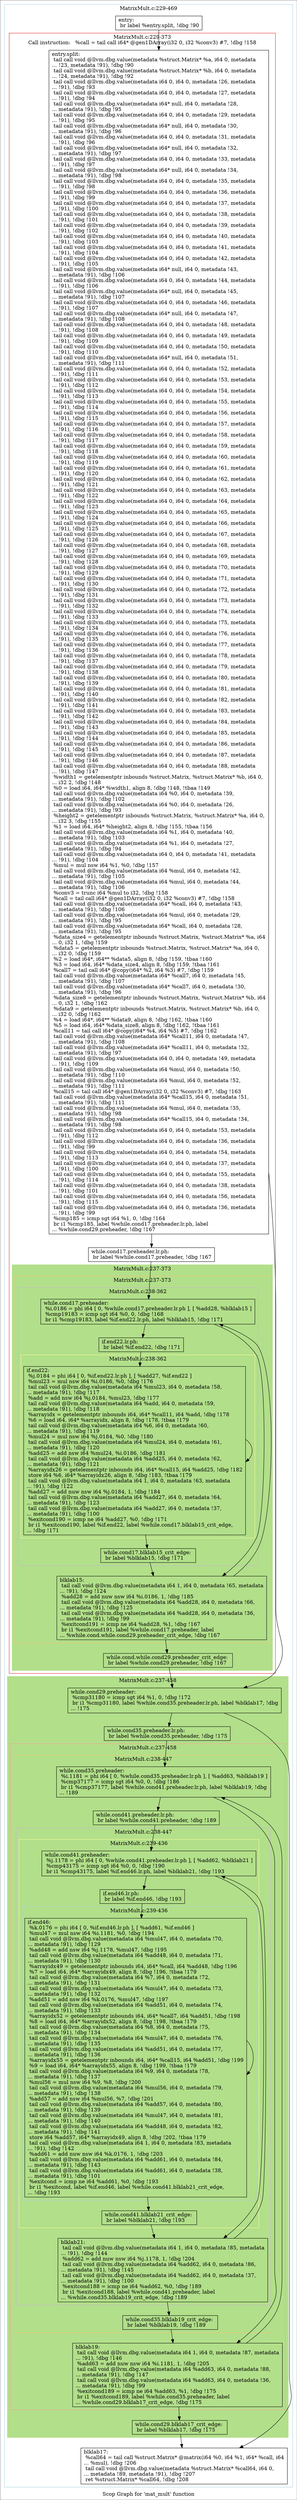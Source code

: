digraph "Scop Graph for 'mat_mult' function" {
	label="Scop Graph for 'mat_mult' function";

	Node0xa85ce90 [shape=record,label="{entry:\l  br label %entry.split, !dbg !90\l}"];
	Node0xa85ce90 -> Node0xa8a8df0;
	Node0xa8a8df0 [shape=record,label="{entry.split:                                      \l  tail call void @llvm.dbg.value(metadata %struct.Matrix* %a, i64 0, metadata\l... !23, metadata !91), !dbg !90\l  tail call void @llvm.dbg.value(metadata %struct.Matrix* %b, i64 0, metadata\l... !24, metadata !91), !dbg !92\l  tail call void @llvm.dbg.value(metadata i64 0, i64 0, metadata !26, metadata\l... !91), !dbg !93\l  tail call void @llvm.dbg.value(metadata i64 0, i64 0, metadata !27, metadata\l... !91), !dbg !94\l  tail call void @llvm.dbg.value(metadata i64* null, i64 0, metadata !28,\l... metadata !91), !dbg !95\l  tail call void @llvm.dbg.value(metadata i64 0, i64 0, metadata !29, metadata\l... !91), !dbg !95\l  tail call void @llvm.dbg.value(metadata i64* null, i64 0, metadata !30,\l... metadata !91), !dbg !96\l  tail call void @llvm.dbg.value(metadata i64 0, i64 0, metadata !31, metadata\l... !91), !dbg !96\l  tail call void @llvm.dbg.value(metadata i64* null, i64 0, metadata !32,\l... metadata !91), !dbg !97\l  tail call void @llvm.dbg.value(metadata i64 0, i64 0, metadata !33, metadata\l... !91), !dbg !97\l  tail call void @llvm.dbg.value(metadata i64* null, i64 0, metadata !34,\l... metadata !91), !dbg !98\l  tail call void @llvm.dbg.value(metadata i64 0, i64 0, metadata !35, metadata\l... !91), !dbg !98\l  tail call void @llvm.dbg.value(metadata i64 0, i64 0, metadata !36, metadata\l... !91), !dbg !99\l  tail call void @llvm.dbg.value(metadata i64 0, i64 0, metadata !37, metadata\l... !91), !dbg !100\l  tail call void @llvm.dbg.value(metadata i64 0, i64 0, metadata !38, metadata\l... !91), !dbg !101\l  tail call void @llvm.dbg.value(metadata i64 0, i64 0, metadata !39, metadata\l... !91), !dbg !102\l  tail call void @llvm.dbg.value(metadata i64 0, i64 0, metadata !40, metadata\l... !91), !dbg !103\l  tail call void @llvm.dbg.value(metadata i64 0, i64 0, metadata !41, metadata\l... !91), !dbg !104\l  tail call void @llvm.dbg.value(metadata i64 0, i64 0, metadata !42, metadata\l... !91), !dbg !105\l  tail call void @llvm.dbg.value(metadata i64* null, i64 0, metadata !43,\l... metadata !91), !dbg !106\l  tail call void @llvm.dbg.value(metadata i64 0, i64 0, metadata !44, metadata\l... !91), !dbg !106\l  tail call void @llvm.dbg.value(metadata i64* null, i64 0, metadata !45,\l... metadata !91), !dbg !107\l  tail call void @llvm.dbg.value(metadata i64 0, i64 0, metadata !46, metadata\l... !91), !dbg !107\l  tail call void @llvm.dbg.value(metadata i64* null, i64 0, metadata !47,\l... metadata !91), !dbg !108\l  tail call void @llvm.dbg.value(metadata i64 0, i64 0, metadata !48, metadata\l... !91), !dbg !108\l  tail call void @llvm.dbg.value(metadata i64 0, i64 0, metadata !49, metadata\l... !91), !dbg !109\l  tail call void @llvm.dbg.value(metadata i64 0, i64 0, metadata !50, metadata\l... !91), !dbg !110\l  tail call void @llvm.dbg.value(metadata i64* null, i64 0, metadata !51,\l... metadata !91), !dbg !111\l  tail call void @llvm.dbg.value(metadata i64 0, i64 0, metadata !52, metadata\l... !91), !dbg !111\l  tail call void @llvm.dbg.value(metadata i64 0, i64 0, metadata !53, metadata\l... !91), !dbg !112\l  tail call void @llvm.dbg.value(metadata i64 0, i64 0, metadata !54, metadata\l... !91), !dbg !113\l  tail call void @llvm.dbg.value(metadata i64 0, i64 0, metadata !55, metadata\l... !91), !dbg !114\l  tail call void @llvm.dbg.value(metadata i64 0, i64 0, metadata !56, metadata\l... !91), !dbg !115\l  tail call void @llvm.dbg.value(metadata i64 0, i64 0, metadata !57, metadata\l... !91), !dbg !116\l  tail call void @llvm.dbg.value(metadata i64 0, i64 0, metadata !58, metadata\l... !91), !dbg !117\l  tail call void @llvm.dbg.value(metadata i64 0, i64 0, metadata !59, metadata\l... !91), !dbg !118\l  tail call void @llvm.dbg.value(metadata i64 0, i64 0, metadata !60, metadata\l... !91), !dbg !119\l  tail call void @llvm.dbg.value(metadata i64 0, i64 0, metadata !61, metadata\l... !91), !dbg !120\l  tail call void @llvm.dbg.value(metadata i64 0, i64 0, metadata !62, metadata\l... !91), !dbg !121\l  tail call void @llvm.dbg.value(metadata i64 0, i64 0, metadata !63, metadata\l... !91), !dbg !122\l  tail call void @llvm.dbg.value(metadata i64 0, i64 0, metadata !64, metadata\l... !91), !dbg !123\l  tail call void @llvm.dbg.value(metadata i64 0, i64 0, metadata !65, metadata\l... !91), !dbg !124\l  tail call void @llvm.dbg.value(metadata i64 0, i64 0, metadata !66, metadata\l... !91), !dbg !125\l  tail call void @llvm.dbg.value(metadata i64 0, i64 0, metadata !67, metadata\l... !91), !dbg !126\l  tail call void @llvm.dbg.value(metadata i64 0, i64 0, metadata !68, metadata\l... !91), !dbg !127\l  tail call void @llvm.dbg.value(metadata i64 0, i64 0, metadata !69, metadata\l... !91), !dbg !128\l  tail call void @llvm.dbg.value(metadata i64 0, i64 0, metadata !70, metadata\l... !91), !dbg !129\l  tail call void @llvm.dbg.value(metadata i64 0, i64 0, metadata !71, metadata\l... !91), !dbg !130\l  tail call void @llvm.dbg.value(metadata i64 0, i64 0, metadata !72, metadata\l... !91), !dbg !131\l  tail call void @llvm.dbg.value(metadata i64 0, i64 0, metadata !73, metadata\l... !91), !dbg !132\l  tail call void @llvm.dbg.value(metadata i64 0, i64 0, metadata !74, metadata\l... !91), !dbg !133\l  tail call void @llvm.dbg.value(metadata i64 0, i64 0, metadata !75, metadata\l... !91), !dbg !134\l  tail call void @llvm.dbg.value(metadata i64 0, i64 0, metadata !76, metadata\l... !91), !dbg !135\l  tail call void @llvm.dbg.value(metadata i64 0, i64 0, metadata !77, metadata\l... !91), !dbg !136\l  tail call void @llvm.dbg.value(metadata i64 0, i64 0, metadata !78, metadata\l... !91), !dbg !137\l  tail call void @llvm.dbg.value(metadata i64 0, i64 0, metadata !79, metadata\l... !91), !dbg !138\l  tail call void @llvm.dbg.value(metadata i64 0, i64 0, metadata !80, metadata\l... !91), !dbg !139\l  tail call void @llvm.dbg.value(metadata i64 0, i64 0, metadata !81, metadata\l... !91), !dbg !140\l  tail call void @llvm.dbg.value(metadata i64 0, i64 0, metadata !82, metadata\l... !91), !dbg !141\l  tail call void @llvm.dbg.value(metadata i64 0, i64 0, metadata !83, metadata\l... !91), !dbg !142\l  tail call void @llvm.dbg.value(metadata i64 0, i64 0, metadata !84, metadata\l... !91), !dbg !143\l  tail call void @llvm.dbg.value(metadata i64 0, i64 0, metadata !85, metadata\l... !91), !dbg !144\l  tail call void @llvm.dbg.value(metadata i64 0, i64 0, metadata !86, metadata\l... !91), !dbg !145\l  tail call void @llvm.dbg.value(metadata i64 0, i64 0, metadata !87, metadata\l... !91), !dbg !146\l  tail call void @llvm.dbg.value(metadata i64 0, i64 0, metadata !88, metadata\l... !91), !dbg !147\l  %width1 = getelementptr inbounds %struct.Matrix, %struct.Matrix* %b, i64 0,\l... i32 2, !dbg !148\l  %0 = load i64, i64* %width1, align 8, !dbg !148, !tbaa !149\l  tail call void @llvm.dbg.value(metadata i64 %0, i64 0, metadata !39,\l... metadata !91), !dbg !102\l  tail call void @llvm.dbg.value(metadata i64 %0, i64 0, metadata !26,\l... metadata !91), !dbg !93\l  %height2 = getelementptr inbounds %struct.Matrix, %struct.Matrix* %a, i64 0,\l... i32 3, !dbg !155\l  %1 = load i64, i64* %height2, align 8, !dbg !155, !tbaa !156\l  tail call void @llvm.dbg.value(metadata i64 %1, i64 0, metadata !40,\l... metadata !91), !dbg !103\l  tail call void @llvm.dbg.value(metadata i64 %1, i64 0, metadata !27,\l... metadata !91), !dbg !94\l  tail call void @llvm.dbg.value(metadata i64 0, i64 0, metadata !41, metadata\l... !91), !dbg !104\l  %mul = mul nsw i64 %1, %0, !dbg !157\l  tail call void @llvm.dbg.value(metadata i64 %mul, i64 0, metadata !42,\l... metadata !91), !dbg !105\l  tail call void @llvm.dbg.value(metadata i64 %mul, i64 0, metadata !44,\l... metadata !91), !dbg !106\l  %conv3 = trunc i64 %mul to i32, !dbg !158\l  %call = tail call i64* @gen1DArray(i32 0, i32 %conv3) #7, !dbg !158\l  tail call void @llvm.dbg.value(metadata i64* %call, i64 0, metadata !43,\l... metadata !91), !dbg !106\l  tail call void @llvm.dbg.value(metadata i64 %mul, i64 0, metadata !29,\l... metadata !91), !dbg !95\l  tail call void @llvm.dbg.value(metadata i64* %call, i64 0, metadata !28,\l... metadata !91), !dbg !95\l  %data_size4 = getelementptr inbounds %struct.Matrix, %struct.Matrix* %a, i64\l... 0, i32 1, !dbg !159\l  %data5 = getelementptr inbounds %struct.Matrix, %struct.Matrix* %a, i64 0,\l... i32 0, !dbg !159\l  %2 = load i64*, i64** %data5, align 8, !dbg !159, !tbaa !160\l  %3 = load i64, i64* %data_size4, align 8, !dbg !159, !tbaa !161\l  %call7 = tail call i64* @copy(i64* %2, i64 %3) #7, !dbg !159\l  tail call void @llvm.dbg.value(metadata i64* %call7, i64 0, metadata !45,\l... metadata !91), !dbg !107\l  tail call void @llvm.dbg.value(metadata i64* %call7, i64 0, metadata !30,\l... metadata !91), !dbg !96\l  %data_size8 = getelementptr inbounds %struct.Matrix, %struct.Matrix* %b, i64\l... 0, i32 1, !dbg !162\l  %data9 = getelementptr inbounds %struct.Matrix, %struct.Matrix* %b, i64 0,\l... i32 0, !dbg !162\l  %4 = load i64*, i64** %data9, align 8, !dbg !162, !tbaa !160\l  %5 = load i64, i64* %data_size8, align 8, !dbg !162, !tbaa !161\l  %call11 = tail call i64* @copy(i64* %4, i64 %5) #7, !dbg !162\l  tail call void @llvm.dbg.value(metadata i64* %call11, i64 0, metadata !47,\l... metadata !91), !dbg !108\l  tail call void @llvm.dbg.value(metadata i64* %call11, i64 0, metadata !32,\l... metadata !91), !dbg !97\l  tail call void @llvm.dbg.value(metadata i64 0, i64 0, metadata !49, metadata\l... !91), !dbg !109\l  tail call void @llvm.dbg.value(metadata i64 %mul, i64 0, metadata !50,\l... metadata !91), !dbg !110\l  tail call void @llvm.dbg.value(metadata i64 %mul, i64 0, metadata !52,\l... metadata !91), !dbg !111\l  %call15 = tail call i64* @gen1DArray(i32 0, i32 %conv3) #7, !dbg !163\l  tail call void @llvm.dbg.value(metadata i64* %call15, i64 0, metadata !51,\l... metadata !91), !dbg !111\l  tail call void @llvm.dbg.value(metadata i64 %mul, i64 0, metadata !35,\l... metadata !91), !dbg !98\l  tail call void @llvm.dbg.value(metadata i64* %call15, i64 0, metadata !34,\l... metadata !91), !dbg !98\l  tail call void @llvm.dbg.value(metadata i64 0, i64 0, metadata !53, metadata\l... !91), !dbg !112\l  tail call void @llvm.dbg.value(metadata i64 0, i64 0, metadata !36, metadata\l... !91), !dbg !99\l  tail call void @llvm.dbg.value(metadata i64 0, i64 0, metadata !54, metadata\l... !91), !dbg !113\l  tail call void @llvm.dbg.value(metadata i64 0, i64 0, metadata !37, metadata\l... !91), !dbg !100\l  tail call void @llvm.dbg.value(metadata i64 0, i64 0, metadata !55, metadata\l... !91), !dbg !114\l  tail call void @llvm.dbg.value(metadata i64 0, i64 0, metadata !38, metadata\l... !91), !dbg !101\l  tail call void @llvm.dbg.value(metadata i64 0, i64 0, metadata !56, metadata\l... !91), !dbg !115\l  tail call void @llvm.dbg.value(metadata i64 0, i64 0, metadata !36, metadata\l... !91), !dbg !99\l  %cmp185 = icmp sgt i64 %1, 0, !dbg !164\l  br i1 %cmp185, label %while.cond17.preheader.lr.ph, label\l... %while.cond29.preheader, !dbg !167\l}"];
	Node0xa8a8df0 -> Node0xa8383c0;
	Node0xa8a8df0 -> Node0xa829ce0;
	Node0xa8383c0 [shape=record,label="{while.cond17.preheader.lr.ph:                     \l  br label %while.cond17.preheader, !dbg !167\l}"];
	Node0xa8383c0 -> Node0xa7f3e40;
	Node0xa7f3e40 [shape=record,label="{while.cond17.preheader:                           \l  %i.0186 = phi i64 [ 0, %while.cond17.preheader.lr.ph ], [ %add28, %blklab15 ]\l  %cmp19183 = icmp sgt i64 %0, 0, !dbg !168\l  br i1 %cmp19183, label %if.end22.lr.ph, label %blklab15, !dbg !171\l}"];
	Node0xa7f3e40 -> Node0xa82f990;
	Node0xa7f3e40 -> Node0xa8a1830;
	Node0xa82f990 [shape=record,label="{if.end22.lr.ph:                                   \l  br label %if.end22, !dbg !171\l}"];
	Node0xa82f990 -> Node0xa873050;
	Node0xa873050 [shape=record,label="{if.end22:                                         \l  %j.0184 = phi i64 [ 0, %if.end22.lr.ph ], [ %add27, %if.end22 ]\l  %mul23 = mul nsw i64 %i.0186, %0, !dbg !176\l  tail call void @llvm.dbg.value(metadata i64 %mul23, i64 0, metadata !58,\l... metadata !91), !dbg !117\l  %add = add nsw i64 %j.0184, %mul23, !dbg !177\l  tail call void @llvm.dbg.value(metadata i64 %add, i64 0, metadata !59,\l... metadata !91), !dbg !118\l  %arrayidx = getelementptr inbounds i64, i64* %call11, i64 %add, !dbg !178\l  %6 = load i64, i64* %arrayidx, align 8, !dbg !178, !tbaa !179\l  tail call void @llvm.dbg.value(metadata i64 %6, i64 0, metadata !60,\l... metadata !91), !dbg !119\l  %mul24 = mul nsw i64 %j.0184, %0, !dbg !180\l  tail call void @llvm.dbg.value(metadata i64 %mul24, i64 0, metadata !61,\l... metadata !91), !dbg !120\l  %add25 = add nsw i64 %mul24, %i.0186, !dbg !181\l  tail call void @llvm.dbg.value(metadata i64 %add25, i64 0, metadata !62,\l... metadata !91), !dbg !121\l  %arrayidx26 = getelementptr inbounds i64, i64* %call15, i64 %add25, !dbg !182\l  store i64 %6, i64* %arrayidx26, align 8, !dbg !183, !tbaa !179\l  tail call void @llvm.dbg.value(metadata i64 1, i64 0, metadata !63, metadata\l... !91), !dbg !122\l  %add27 = add nuw nsw i64 %j.0184, 1, !dbg !184\l  tail call void @llvm.dbg.value(metadata i64 %add27, i64 0, metadata !64,\l... metadata !91), !dbg !123\l  tail call void @llvm.dbg.value(metadata i64 %add27, i64 0, metadata !37,\l... metadata !91), !dbg !100\l  %exitcond190 = icmp ne i64 %add27, %0, !dbg !171\l  br i1 %exitcond190, label %if.end22, label %while.cond17.blklab15_crit_edge,\l... !dbg !171\l}"];
	Node0xa873050 -> Node0xa873050[constraint=false];
	Node0xa873050 -> Node0xa8063c0;
	Node0xa8063c0 [shape=record,label="{while.cond17.blklab15_crit_edge:                  \l  br label %blklab15, !dbg !171\l}"];
	Node0xa8063c0 -> Node0xa8a1830;
	Node0xa8a1830 [shape=record,label="{blklab15:                                         \l  tail call void @llvm.dbg.value(metadata i64 1, i64 0, metadata !65, metadata\l... !91), !dbg !124\l  %add28 = add nuw nsw i64 %i.0186, 1, !dbg !185\l  tail call void @llvm.dbg.value(metadata i64 %add28, i64 0, metadata !66,\l... metadata !91), !dbg !125\l  tail call void @llvm.dbg.value(metadata i64 %add28, i64 0, metadata !36,\l... metadata !91), !dbg !99\l  %exitcond191 = icmp ne i64 %add28, %1, !dbg !167\l  br i1 %exitcond191, label %while.cond17.preheader, label\l... %while.cond.while.cond29.preheader_crit_edge, !dbg !167\l}"];
	Node0xa8a1830 -> Node0xa7f3e40[constraint=false];
	Node0xa8a1830 -> Node0xa8a13d0;
	Node0xa8a13d0 [shape=record,label="{while.cond.while.cond29.preheader_crit_edge:      \l  br label %while.cond29.preheader, !dbg !167\l}"];
	Node0xa8a13d0 -> Node0xa829ce0;
	Node0xa829ce0 [shape=record,label="{while.cond29.preheader:                           \l  %cmp31180 = icmp sgt i64 %1, 0, !dbg !172\l  br i1 %cmp31180, label %while.cond35.preheader.lr.ph, label %blklab17, !dbg\l... !175\l}"];
	Node0xa829ce0 -> Node0xa8104c0;
	Node0xa829ce0 -> Node0xa81bba0;
	Node0xa8104c0 [shape=record,label="{while.cond35.preheader.lr.ph:                     \l  br label %while.cond35.preheader, !dbg !175\l}"];
	Node0xa8104c0 -> Node0xa83afc0;
	Node0xa83afc0 [shape=record,label="{while.cond35.preheader:                           \l  %i.1181 = phi i64 [ 0, %while.cond35.preheader.lr.ph ], [ %add63, %blklab19 ]\l  %cmp37177 = icmp sgt i64 %0, 0, !dbg !186\l  br i1 %cmp37177, label %while.cond41.preheader.lr.ph, label %blklab19, !dbg\l... !189\l}"];
	Node0xa83afc0 -> Node0xa8a59b0;
	Node0xa83afc0 -> Node0xa848e40;
	Node0xa8a59b0 [shape=record,label="{while.cond41.preheader.lr.ph:                     \l  br label %while.cond41.preheader, !dbg !189\l}"];
	Node0xa8a59b0 -> Node0xa8a2e10;
	Node0xa8a2e10 [shape=record,label="{while.cond41.preheader:                           \l  %j.1178 = phi i64 [ 0, %while.cond41.preheader.lr.ph ], [ %add62, %blklab21 ]\l  %cmp43175 = icmp sgt i64 %0, 0, !dbg !190\l  br i1 %cmp43175, label %if.end46.lr.ph, label %blklab21, !dbg !193\l}"];
	Node0xa8a2e10 -> Node0xa8ad040;
	Node0xa8a2e10 -> Node0xa84dbc0;
	Node0xa8ad040 [shape=record,label="{if.end46.lr.ph:                                   \l  br label %if.end46, !dbg !193\l}"];
	Node0xa8ad040 -> Node0xa831510;
	Node0xa831510 [shape=record,label="{if.end46:                                         \l  %k.0176 = phi i64 [ 0, %if.end46.lr.ph ], [ %add61, %if.end46 ]\l  %mul47 = mul nsw i64 %i.1181, %0, !dbg !194\l  tail call void @llvm.dbg.value(metadata i64 %mul47, i64 0, metadata !70,\l... metadata !91), !dbg !129\l  %add48 = add nsw i64 %j.1178, %mul47, !dbg !195\l  tail call void @llvm.dbg.value(metadata i64 %add48, i64 0, metadata !71,\l... metadata !91), !dbg !130\l  %arrayidx49 = getelementptr inbounds i64, i64* %call, i64 %add48, !dbg !196\l  %7 = load i64, i64* %arrayidx49, align 8, !dbg !196, !tbaa !179\l  tail call void @llvm.dbg.value(metadata i64 %7, i64 0, metadata !72,\l... metadata !91), !dbg !131\l  tail call void @llvm.dbg.value(metadata i64 %mul47, i64 0, metadata !73,\l... metadata !91), !dbg !132\l  %add51 = add nsw i64 %k.0176, %mul47, !dbg !197\l  tail call void @llvm.dbg.value(metadata i64 %add51, i64 0, metadata !74,\l... metadata !91), !dbg !133\l  %arrayidx52 = getelementptr inbounds i64, i64* %call7, i64 %add51, !dbg !198\l  %8 = load i64, i64* %arrayidx52, align 8, !dbg !198, !tbaa !179\l  tail call void @llvm.dbg.value(metadata i64 %8, i64 0, metadata !75,\l... metadata !91), !dbg !134\l  tail call void @llvm.dbg.value(metadata i64 %mul47, i64 0, metadata !76,\l... metadata !91), !dbg !135\l  tail call void @llvm.dbg.value(metadata i64 %add51, i64 0, metadata !77,\l... metadata !91), !dbg !136\l  %arrayidx55 = getelementptr inbounds i64, i64* %call15, i64 %add51, !dbg !199\l  %9 = load i64, i64* %arrayidx55, align 8, !dbg !199, !tbaa !179\l  tail call void @llvm.dbg.value(metadata i64 %9, i64 0, metadata !78,\l... metadata !91), !dbg !137\l  %mul56 = mul nsw i64 %9, %8, !dbg !200\l  tail call void @llvm.dbg.value(metadata i64 %mul56, i64 0, metadata !79,\l... metadata !91), !dbg !138\l  %add57 = add nsw i64 %mul56, %7, !dbg !201\l  tail call void @llvm.dbg.value(metadata i64 %add57, i64 0, metadata !80,\l... metadata !91), !dbg !139\l  tail call void @llvm.dbg.value(metadata i64 %mul47, i64 0, metadata !81,\l... metadata !91), !dbg !140\l  tail call void @llvm.dbg.value(metadata i64 %add48, i64 0, metadata !82,\l... metadata !91), !dbg !141\l  store i64 %add57, i64* %arrayidx49, align 8, !dbg !202, !tbaa !179\l  tail call void @llvm.dbg.value(metadata i64 1, i64 0, metadata !83, metadata\l... !91), !dbg !142\l  %add61 = add nuw nsw i64 %k.0176, 1, !dbg !203\l  tail call void @llvm.dbg.value(metadata i64 %add61, i64 0, metadata !84,\l... metadata !91), !dbg !143\l  tail call void @llvm.dbg.value(metadata i64 %add61, i64 0, metadata !38,\l... metadata !91), !dbg !101\l  %exitcond = icmp ne i64 %add61, %0, !dbg !193\l  br i1 %exitcond, label %if.end46, label %while.cond41.blklab21_crit_edge,\l... !dbg !193\l}"];
	Node0xa831510 -> Node0xa831510[constraint=false];
	Node0xa831510 -> Node0xa8abe00;
	Node0xa8abe00 [shape=record,label="{while.cond41.blklab21_crit_edge:                  \l  br label %blklab21, !dbg !193\l}"];
	Node0xa8abe00 -> Node0xa84dbc0;
	Node0xa84dbc0 [shape=record,label="{blklab21:                                         \l  tail call void @llvm.dbg.value(metadata i64 1, i64 0, metadata !85, metadata\l... !91), !dbg !144\l  %add62 = add nuw nsw i64 %j.1178, 1, !dbg !204\l  tail call void @llvm.dbg.value(metadata i64 %add62, i64 0, metadata !86,\l... metadata !91), !dbg !145\l  tail call void @llvm.dbg.value(metadata i64 %add62, i64 0, metadata !37,\l... metadata !91), !dbg !100\l  %exitcond188 = icmp ne i64 %add62, %0, !dbg !189\l  br i1 %exitcond188, label %while.cond41.preheader, label\l... %while.cond35.blklab19_crit_edge, !dbg !189\l}"];
	Node0xa84dbc0 -> Node0xa8a2e10[constraint=false];
	Node0xa84dbc0 -> Node0xa82ef30;
	Node0xa82ef30 [shape=record,label="{while.cond35.blklab19_crit_edge:                  \l  br label %blklab19, !dbg !189\l}"];
	Node0xa82ef30 -> Node0xa848e40;
	Node0xa848e40 [shape=record,label="{blklab19:                                         \l  tail call void @llvm.dbg.value(metadata i64 1, i64 0, metadata !87, metadata\l... !91), !dbg !146\l  %add63 = add nuw nsw i64 %i.1181, 1, !dbg !205\l  tail call void @llvm.dbg.value(metadata i64 %add63, i64 0, metadata !88,\l... metadata !91), !dbg !147\l  tail call void @llvm.dbg.value(metadata i64 %add63, i64 0, metadata !36,\l... metadata !91), !dbg !99\l  %exitcond189 = icmp ne i64 %add63, %1, !dbg !175\l  br i1 %exitcond189, label %while.cond35.preheader, label\l... %while.cond29.blklab17_crit_edge, !dbg !175\l}"];
	Node0xa848e40 -> Node0xa83afc0[constraint=false];
	Node0xa848e40 -> Node0xa85d800;
	Node0xa85d800 [shape=record,label="{while.cond29.blklab17_crit_edge:                  \l  br label %blklab17, !dbg !175\l}"];
	Node0xa85d800 -> Node0xa81bba0;
	Node0xa81bba0 [shape=record,label="{blklab17:                                         \l  %call64 = tail call %struct.Matrix* @matrix(i64 %0, i64 %1, i64* %call, i64\l... %mul), !dbg !206\l  tail call void @llvm.dbg.value(metadata %struct.Matrix* %call64, i64 0,\l... metadata !89, metadata !91), !dbg !207\l  ret %struct.Matrix* %call64, !dbg !208\l}"];
	colorscheme = "paired12"
        subgraph cluster_0xa8a9260 {
          label = "MatrixMult.c:229-469
";
          style = solid;
          color = 1
          subgraph cluster_0xa8944e0 {
            label = "MatrixMult.c:229-373
Call instruction:   %call = tail call i64* @gen1DArray(i32 0, i32 %conv3) #7, !dbg !158";
            style = solid;
            color = 6
            subgraph cluster_0xa88c240 {
              label = "MatrixMult.c:237-373
";
              style = filled;
              color = 3              subgraph cluster_0xa854680 {
                label = "MatrixMult.c:237-373
";
                style = solid;
                color = 7
                subgraph cluster_0xa8535a0 {
                  label = "MatrixMult.c:238-362
";
                  style = solid;
                  color = 9
                  subgraph cluster_0xa85dc70 {
                    label = "MatrixMult.c:238-362
";
                    style = solid;
                    color = 11
                    Node0xa873050;
                  }
                  Node0xa7f3e40;
                  Node0xa82f990;
                  Node0xa8063c0;
                }
                Node0xa8a1830;
              }
              Node0xa8a13d0;
            }
            Node0xa8a8df0;
            Node0xa8383c0;
          }
          subgraph cluster_0xa828810 {
            label = "MatrixMult.c:237-458
";
            style = filled;
            color = 3            subgraph cluster_0xa88c6e0 {
              label = "MatrixMult.c:237-458
";
              style = solid;
              color = 5
              subgraph cluster_0xa88b7a0 {
                label = "MatrixMult.c:238-447
";
                style = solid;
                color = 7
                subgraph cluster_0xa847150 {
                  label = "MatrixMult.c:238-447
";
                  style = solid;
                  color = 9
                  subgraph cluster_0xa89f2f0 {
                    label = "MatrixMult.c:239-436
";
                    style = solid;
                    color = 11
                    subgraph cluster_0xa8a8310 {
                      label = "MatrixMult.c:239-436
";
                      style = solid;
                      color = 1
                      Node0xa831510;
                    }
                    Node0xa8a2e10;
                    Node0xa8ad040;
                    Node0xa8abe00;
                  }
                  Node0xa84dbc0;
                }
                Node0xa83afc0;
                Node0xa8a59b0;
                Node0xa82ef30;
              }
              Node0xa848e40;
            }
            Node0xa829ce0;
            Node0xa8104c0;
            Node0xa85d800;
          }
          Node0xa85ce90;
          Node0xa81bba0;
        }
}
